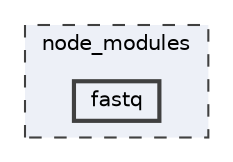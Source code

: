 digraph "node_modules/fastq"
{
 // LATEX_PDF_SIZE
  bgcolor="transparent";
  edge [fontname=Helvetica,fontsize=10,labelfontname=Helvetica,labelfontsize=10];
  node [fontname=Helvetica,fontsize=10,shape=box,height=0.2,width=0.4];
  compound=true
  subgraph clusterdir_acd06b18086a0dd2ae699b1e0b775be8 {
    graph [ bgcolor="#edf0f7", pencolor="grey25", label="node_modules", fontname=Helvetica,fontsize=10 style="filled,dashed", URL="dir_acd06b18086a0dd2ae699b1e0b775be8.html",tooltip=""]
  dir_cd10501aa4183039f0ec208a49d3c597 [label="fastq", fillcolor="#edf0f7", color="grey25", style="filled,bold", URL="dir_cd10501aa4183039f0ec208a49d3c597.html",tooltip=""];
  }
}
